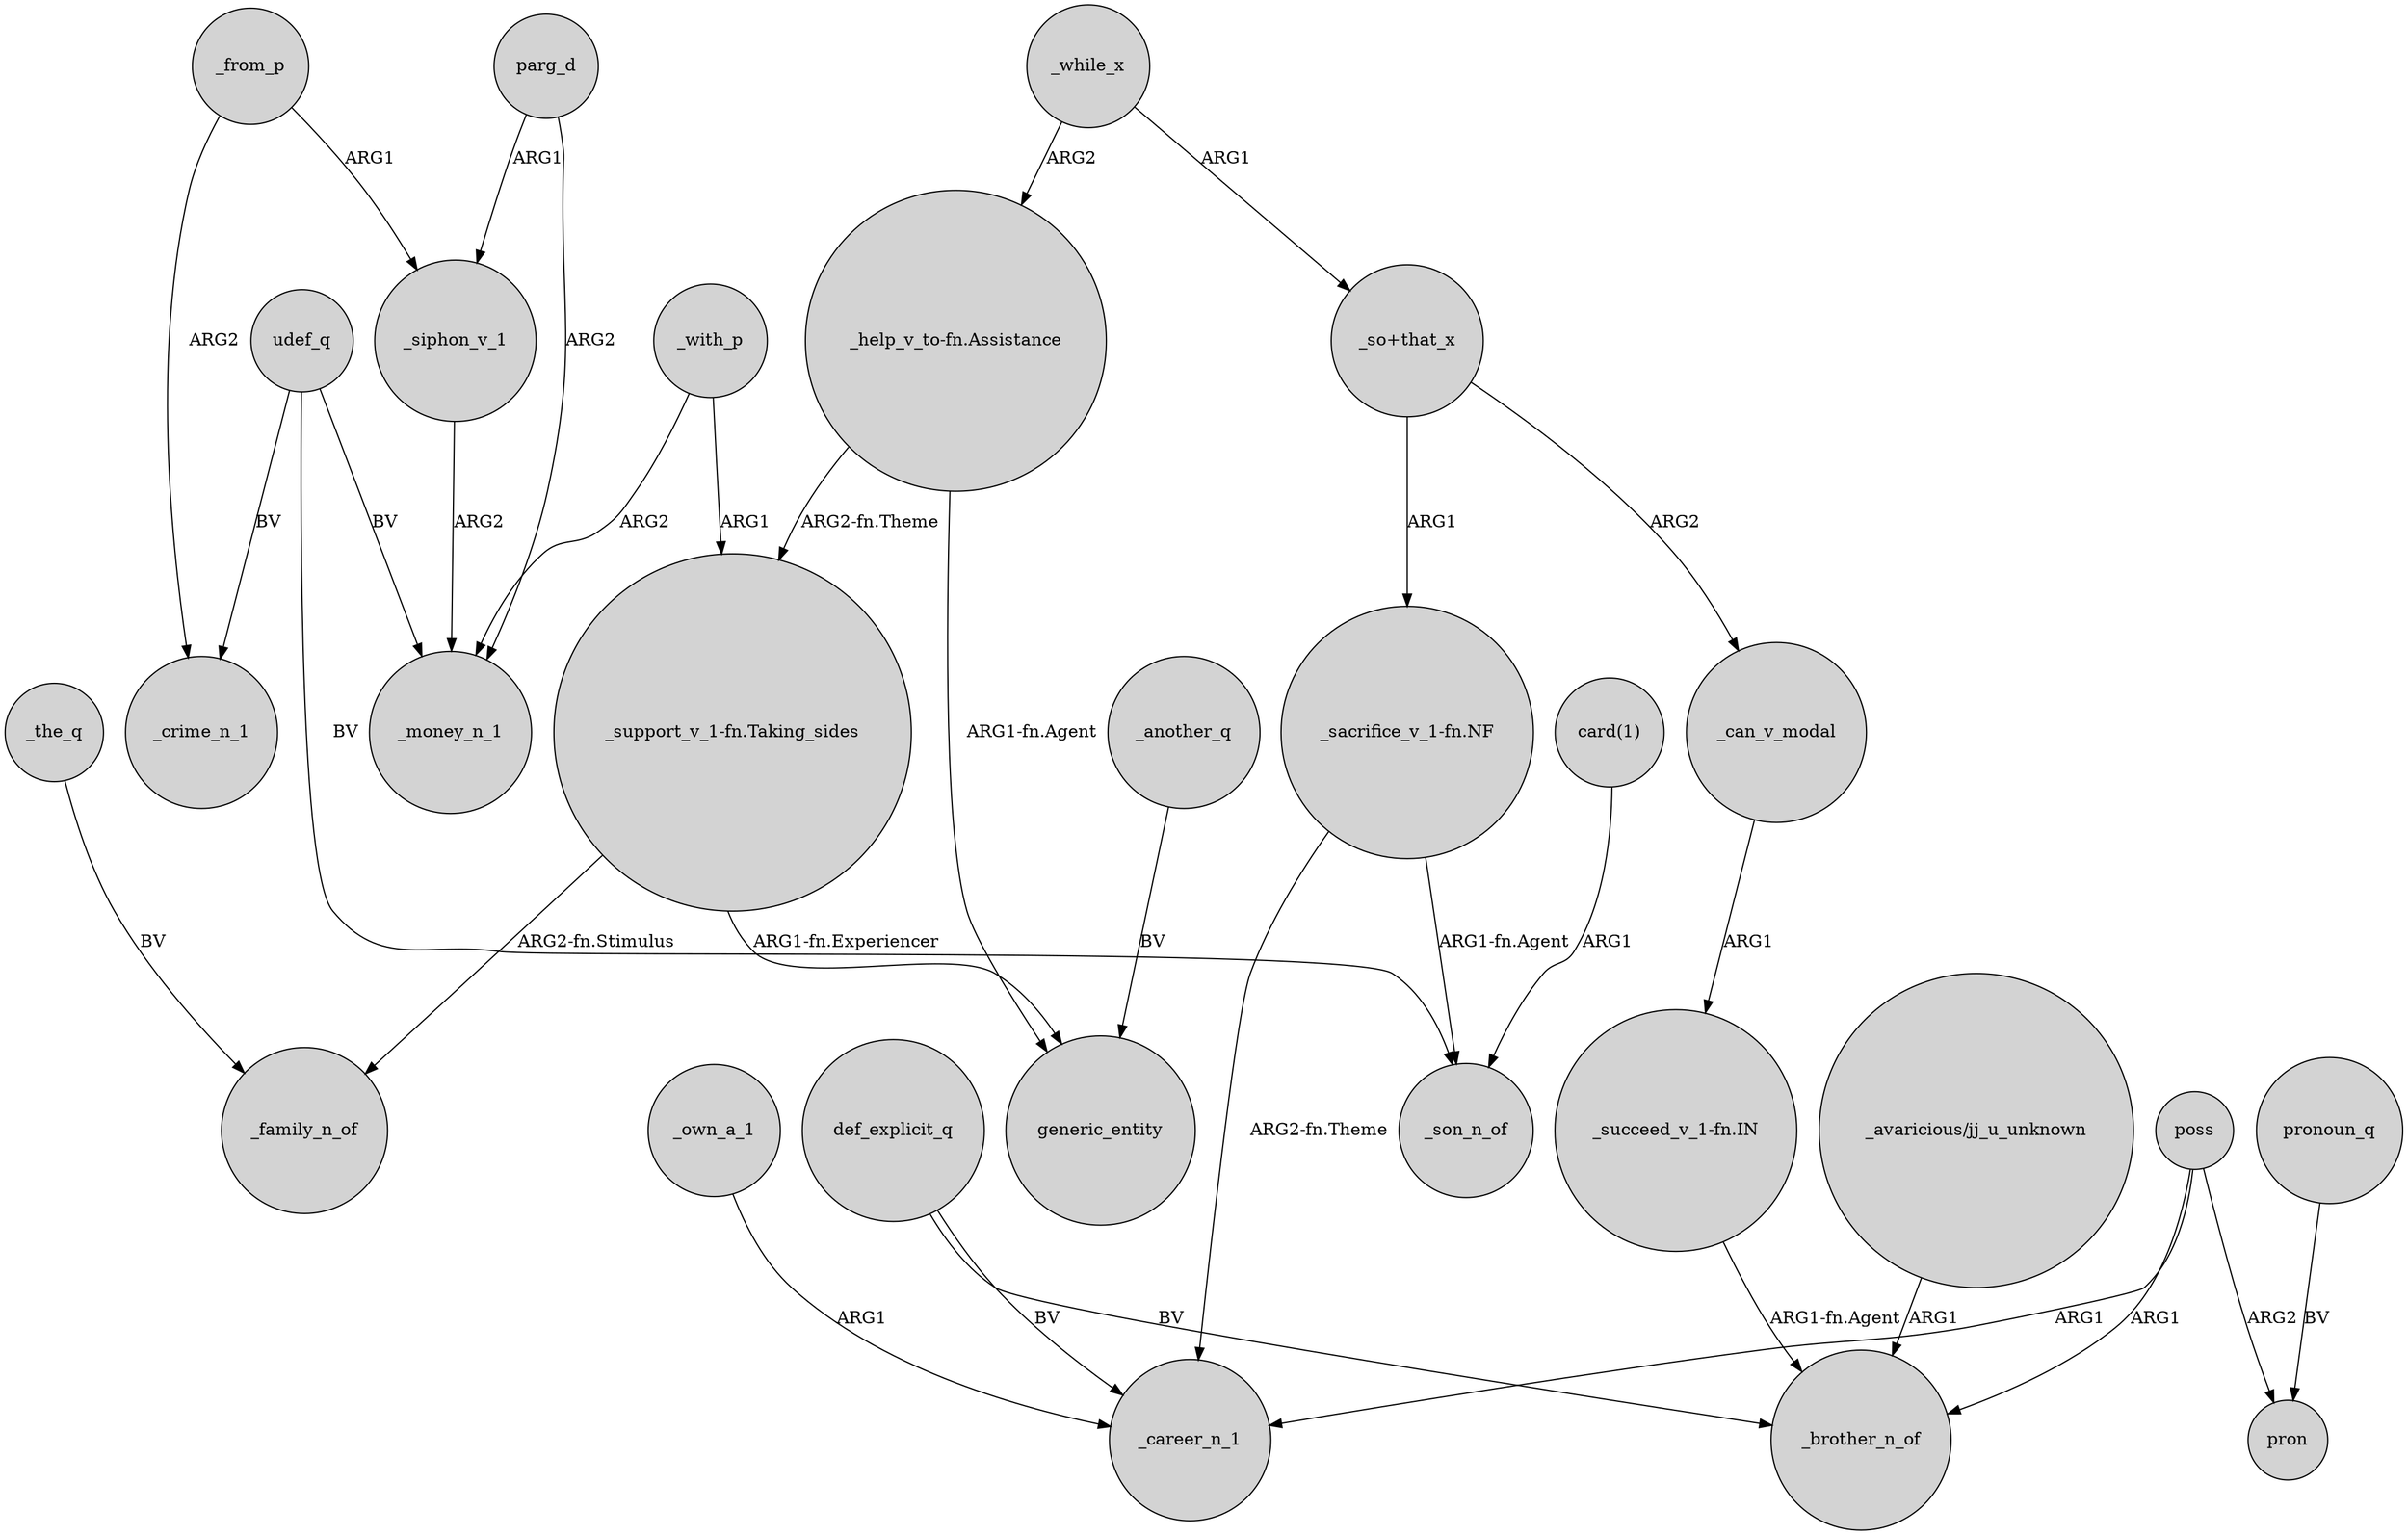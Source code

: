 digraph {
	node [shape=circle style=filled]
	poss -> _brother_n_of [label=ARG1]
	poss -> _career_n_1 [label=ARG1]
	_can_v_modal -> "_succeed_v_1-fn.IN" [label=ARG1]
	_while_x -> "_help_v_to-fn.Assistance" [label=ARG2]
	udef_q -> _money_n_1 [label=BV]
	"_help_v_to-fn.Assistance" -> "_support_v_1-fn.Taking_sides" [label="ARG2-fn.Theme"]
	poss -> pron [label=ARG2]
	"_avaricious/jj_u_unknown" -> _brother_n_of [label=ARG1]
	def_explicit_q -> _brother_n_of [label=BV]
	"_sacrifice_v_1-fn.NF" -> _career_n_1 [label="ARG2-fn.Theme"]
	_the_q -> _family_n_of [label=BV]
	_siphon_v_1 -> _money_n_1 [label=ARG2]
	"_support_v_1-fn.Taking_sides" -> generic_entity [label="ARG1-fn.Experiencer"]
	_from_p -> _crime_n_1 [label=ARG2]
	_another_q -> generic_entity [label=BV]
	"_sacrifice_v_1-fn.NF" -> _son_n_of [label="ARG1-fn.Agent"]
	parg_d -> _siphon_v_1 [label=ARG1]
	pronoun_q -> pron [label=BV]
	_while_x -> "_so+that_x" [label=ARG1]
	parg_d -> _money_n_1 [label=ARG2]
	udef_q -> _son_n_of [label=BV]
	def_explicit_q -> _career_n_1 [label=BV]
	"card(1)" -> _son_n_of [label=ARG1]
	_with_p -> "_support_v_1-fn.Taking_sides" [label=ARG1]
	_from_p -> _siphon_v_1 [label=ARG1]
	"_succeed_v_1-fn.IN" -> _brother_n_of [label="ARG1-fn.Agent"]
	"_so+that_x" -> _can_v_modal [label=ARG2]
	_with_p -> _money_n_1 [label=ARG2]
	"_help_v_to-fn.Assistance" -> generic_entity [label="ARG1-fn.Agent"]
	"_support_v_1-fn.Taking_sides" -> _family_n_of [label="ARG2-fn.Stimulus"]
	_own_a_1 -> _career_n_1 [label=ARG1]
	"_so+that_x" -> "_sacrifice_v_1-fn.NF" [label=ARG1]
	udef_q -> _crime_n_1 [label=BV]
}
